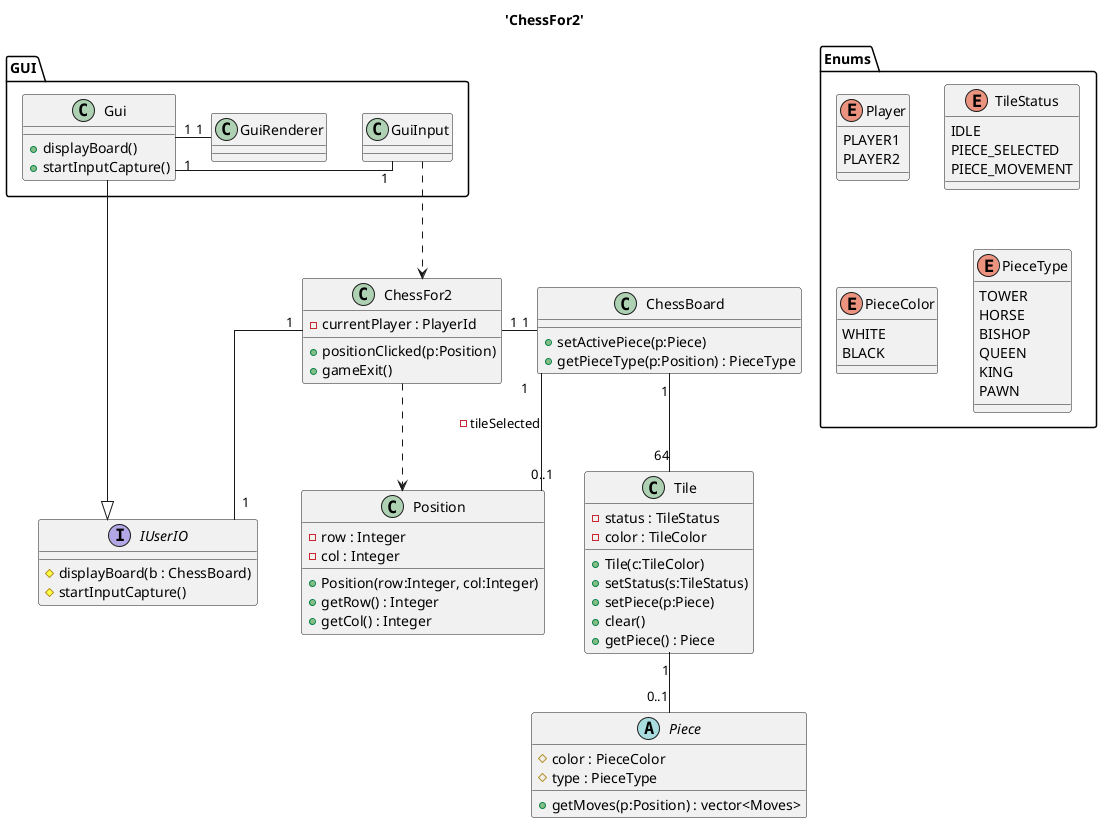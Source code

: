@startuml 'ChessFor2'

skinparam Linetype ortho

title 'ChessFor2'

package Enums {
enum Player{
    PLAYER1
    PLAYER2
}

enum TileStatus {
    IDLE
    PIECE_SELECTED
    PIECE_MOVEMENT
}

enum PieceColor {
    WHITE
    BLACK
}

enum PieceType {
    TOWER
    HORSE
    BISHOP
    QUEEN
    KING
    PAWN
}
}

class ChessFor2 {
    - currentPlayer : PlayerId
    + positionClicked(p:Position)
    + gameExit()
}

class Tile {
    - status : TileStatus
    - color : TileColor
    + Tile(c:TileColor)
    + setStatus(s:TileStatus)
    + setPiece(p:Piece)
    + clear()
    + getPiece() : Piece
}
Tile "1" -- "0..1" Piece

class ChessBoard {
    + setActivePiece(p:Piece)
    + getPieceType(p:Position) : PieceType
}
ChessFor2 "1" -right- "1" ChessBoard
ChessBoard "1" -- "64" Tile
ChessBoard "1" -- "0..1" Position : -tileSelected

interface IUserIO {
    # displayBoard(b : ChessBoard)
    # startInputCapture()
}
ChessFor2 "1" -- "1" IUserIO

package GUI {
class Gui {
    + displayBoard()
    + startInputCapture()
}
IUserIO <|-- Gui
class GuiRenderer
Gui "1" - "1" GuiRenderer
class GuiInput
Gui "1" -left "1" GuiInput
GuiInput ..> ChessFor2
}

abstract Piece {
    # color : PieceColor
    # type : PieceType
    + getMoves(p:Position) : vector<Moves>
}

class Position {
    - row : Integer
    - col : Integer
    + Position(row:Integer, col:Integer)
    + getRow() : Integer
    + getCol() : Integer
}

ChessFor2 ..> Position


@enduml
